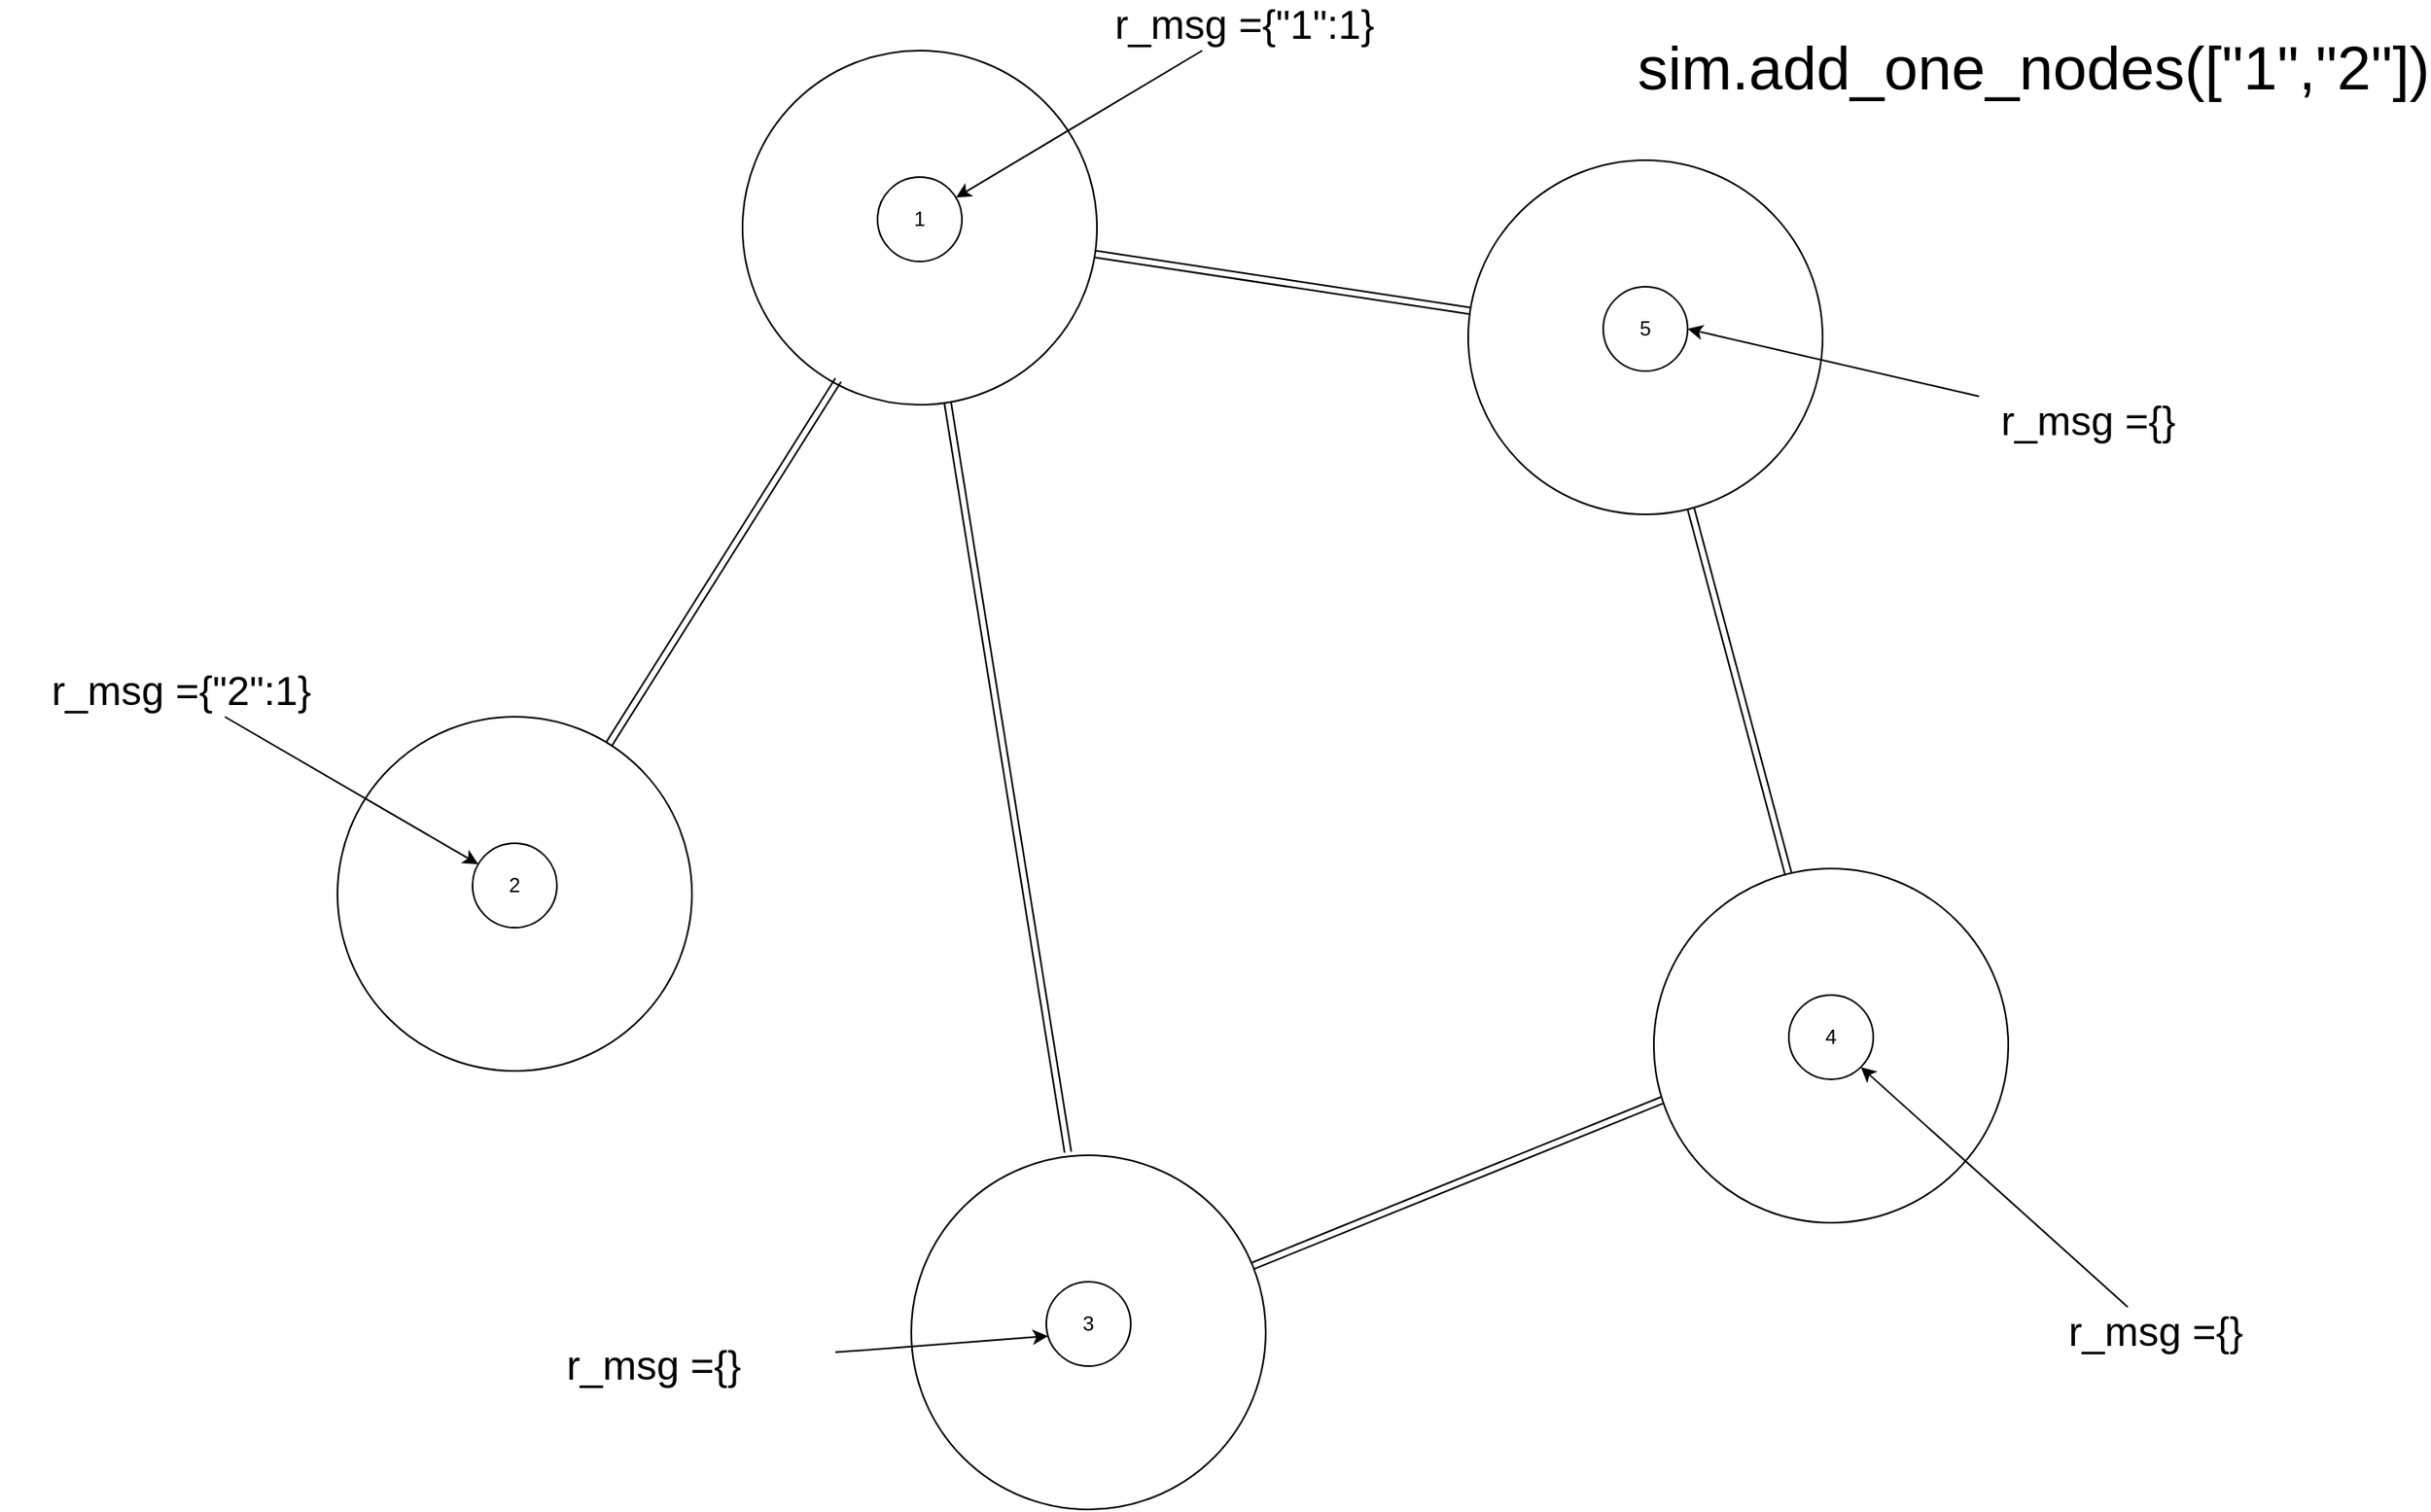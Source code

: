 <mxfile>
    <diagram name="Add One Node IDs Diagram" id="diagram1">
        <mxGraphModel dx="2563" dy="1089" grid="1" gridSize="10" guides="1" tooltips="1" connect="1" arrows="1" fold="1" page="1" pageScale="1" pageWidth="850" pageHeight="1100" math="0" shadow="0">
            <root>
                <mxCell id="0"/>
                <mxCell id="1" parent="0"/>
                <mxCell id="title" value="Gds类add_one_node_ids方法工作流程图" style="text;html=1;strokeWidth=0;fillColor=none;fontSize=18;fontFamily=Arial;align=center;" parent="1">
                    <mxGeometry x="300" y="20" width="500" height="30" as="geometry"/>
                </mxCell>
                <mxCell id="legend" value="图例" style="shape=rectangle;strokeWidth=1;fillColor=#f5f5f5;align=center;fontSize=14;fontFamily=Arial;" parent="1">
                    <mxGeometry x="10" y="60" width="120" height="120" as="geometry"/>
                </mxCell>
                <mxCell id="legend_node" value="节点" style="shape=ellipse;strokeWidth=2;fillColor=none;" parent="1">
                    <mxGeometry x="20" y="90" width="30" height="30" as="geometry"/>
                </mxCell>
                <mxCell id="legend_text1" value="节点" style="text;html=1;strokeWidth=0;fillColor=none;" parent="1">
                    <mxGeometry x="60" y="95" width="60" height="20" as="geometry"/>
                </mxCell>
                <mxCell id="legend_source" value="源节点" style="shape=ellipse;strokeWidth=2;fillColor=#ccffcc;" parent="1">
                    <mxGeometry x="20" y="120" width="30" height="30" as="geometry"/>
                </mxCell>
                <mxCell id="legend_text2" value="源节点" style="text;html=1;strokeWidth=0;fillColor=none;" parent="1">
                    <mxGeometry x="60" y="125" width="60" height="20" as="geometry"/>
                </mxCell>
                <mxCell id="legend_edge" value="边" style="shape=line;strokeWidth=1;" parent="1">
                    <mxGeometry x="20" y="150" width="30" as="geometry"/>
                </mxCell>
                <mxCell id="legend_text3" value="边" style="text;html=1;strokeWidth=0;fillColor=none;" parent="1">
                    <mxGeometry x="60" y="145" width="60" height="20" as="geometry"/>
                </mxCell>
                <mxCell id="node1" value="节点1" style="shape=ellipse;strokeWidth=2;fillColor=#ccffcc;" parent="1">
                    <mxGeometry x="300" y="200" width="60" height="60" as="geometry"/>
                </mxCell>
                <mxCell id="node2" value="节点2" style="shape=ellipse;strokeWidth=2;fillColor=none;" parent="1">
                    <mxGeometry x="400" y="150" width="60" height="60" as="geometry"/>
                </mxCell>
                <mxCell id="node3" value="节点3" style="shape=ellipse;strokeWidth=2;fillColor=none;" parent="1">
                    <mxGeometry x="400" y="250" width="60" height="60" as="geometry"/>
                </mxCell>
                <mxCell id="node4" value="节点4" style="shape=ellipse;strokeWidth=2;fillColor=none;" parent="1">
                    <mxGeometry x="500" y="150" width="60" height="60" as="geometry"/>
                </mxCell>
                <mxCell id="node5" value="节点5" style="shape=ellipse;strokeWidth=2;fillColor=none;" parent="1">
                    <mxGeometry x="500" y="250" width="60" height="60" as="geometry"/>
                </mxCell>
                <mxCell id="edge1-2" style="shape=line;strokeWidth=1;" parent="1" source="node1" target="node2">
                    <mxGeometry as="geometry"/>
                </mxCell>
                <mxCell id="edge1-3" style="shape=line;strokeWidth=1;" parent="1" source="node1" target="node3">
                    <mxGeometry as="geometry"/>
                </mxCell>
                <mxCell id="edge2-4" style="shape=line;strokeWidth=1;" parent="1" source="node2" target="node4">
                    <mxGeometry as="geometry"/>
                </mxCell>
                <mxCell id="edge3-5" style="shape=line;strokeWidth=1;" parent="1" source="node3" target="node5">
                    <mxGeometry as="geometry"/>
                </mxCell>
                <mxCell id="edge2-3" style="shape=line;strokeWidth=1;" parent="1" source="node2" target="node3">
                    <mxGeometry as="geometry"/>
                </mxCell>
                <mxCell id="edge4-5" style="shape=line;strokeWidth=1;" parent="1" source="node4" target="node5">
                    <mxGeometry as="geometry"/>
                </mxCell>
                <mxCell id="step1" value="步骤1: 初始化 node_ids = [1]" style="shape=rectangle;strokeWidth=1;fillColor=none;" parent="1">
                    <mxGeometry x="650" y="100" width="150" height="60" as="geometry"/>
                </mxCell>
                <mxCell id="step2" value="步骤2: 遍历node_ids for node_id in node_ids:" style="shape=rectangle;strokeWidth=1;fillColor=none;" parent="1">
                    <mxGeometry x="650" y="180" width="150" height="60" as="geometry"/>
                </mxCell>
                <mxCell id="step3" value="步骤3: 获取原始消息 origin_msg = json.loads(self.nodeid_msg_dict[node_id])" style="shape=rectangle;strokeWidth=1;fillColor=none;" parent="1">
                    <mxGeometry x="650" y="260" width="150" height="60" as="geometry"/>
                </mxCell>
                <mxCell id="step4" value="步骤4: 创建新消息 add_msg = {str(node_id): 1}" style="shape=rectangle;strokeWidth=1;fillColor=none;" parent="1">
                    <mxGeometry x="650" y="340" width="150" height="60" as="geometry"/>
                </mxCell>
                <mxCell id="step5" value="步骤5: 更新原始消息 origin_msg.update(add_msg)" style="shape=rectangle;strokeWidth=1;fillColor=none;" parent="1">
                    <mxGeometry x="650" y="420" width="150" height="60" as="geometry"/>
                </mxCell>
                <mxCell id="step6" value="步骤6: 合并消息 buffer = [add_msg, origin_msg] merged_dict = merge_dicts_with_sum(buffer)" style="shape=rectangle;strokeWidth=1;fillColor=none;" parent="1">
                    <mxGeometry x="650" y="500" width="150" height="80" as="geometry"/>
                </mxCell>
                <mxCell id="step7" value="步骤7: 保存结果 self.nodeid_msg_dict[node_id] = json.dumps(merged_dict) self.normalize_node_id(node_id)" style="shape=rectangle;strokeWidth=1;fillColor=none;" parent="1">
                    <mxGeometry x="650" y="590" width="150" height="80" as="geometry"/>
                </mxCell>
                <mxCell id="msg_before" value="原始消息: {}" style="shape=rectangle;strokeWidth=1;fillColor=none;" parent="1">
                    <mxGeometry x="300" y="350" width="200" height="40" as="geometry"/>
                </mxCell>
                <mxCell id="msg_add" value="添加消息: {&#39;1&#39;: 1}" style="shape=rectangle;strokeWidth=1;fillColor=none;" parent="1">
                    <mxGeometry x="300" y="410" width="200" height="40" as="geometry"/>
                </mxCell>
                <mxCell id="msg_after" value="合并后消息: {&#39;1&#39;: 1}" style="shape=rectangle;strokeWidth=1;fillColor=none;" parent="1">
                    <mxGeometry x="300" y="470" width="200" height="40" as="geometry"/>
                </mxCell>
                <mxCell id="arrow_step1-2" style="shape=arrow;strokeWidth=1;" parent="1" source="step1" target="step2">
                    <mxGeometry as="geometry"/>
                </mxCell>
                <mxCell id="arrow_step2-3" style="shape=arrow;strokeWidth=1;" parent="1" source="step2" target="step3">
                    <mxGeometry as="geometry"/>
                </mxCell>
                <mxCell id="arrow_step3-4" style="shape=arrow;strokeWidth=1;" parent="1" source="step3" target="step4">
                    <mxGeometry as="geometry"/>
                </mxCell>
                <mxCell id="arrow_step4-5" style="shape=arrow;strokeWidth=1;" parent="1" source="step4" target="step5">
                    <mxGeometry as="geometry"/>
                </mxCell>
                <mxCell id="arrow_step5-6" style="shape=arrow;strokeWidth=1;" parent="1" source="step5" target="step6">
                    <mxGeometry as="geometry"/>
                </mxCell>
                <mxCell id="arrow_step6-7" style="shape=arrow;strokeWidth=1;" parent="1" source="step6" target="step7">
                    <mxGeometry as="geometry"/>
                </mxCell>
                <mxCell id="arrow_node1-step2" style="shape=dashed;strokeWidth=1;" parent="1" source="node1" target="step2">
                    <mxGeometry as="geometry"/>
                </mxCell>
                <mxCell id="arrow_step3-msg_before" style="shape=dashed;strokeWidth=1;" parent="1" source="step3" target="msg_before">
                    <mxGeometry as="geometry"/>
                </mxCell>
                <mxCell id="arrow_step4-msg_add" style="shape=dashed;strokeWidth=1;" parent="1" source="step4" target="msg_add">
                    <mxGeometry as="geometry"/>
                </mxCell>
                <mxCell id="arrow_step6-msg_after" style="shape=dashed;strokeWidth=1;" parent="1" source="step6" target="msg_after">
                    <mxGeometry as="geometry"/>
                </mxCell>
                <mxCell id="4" value="" style="group" parent="1" vertex="1" connectable="0">
                    <mxGeometry x="340" y="35" width="410" height="210" as="geometry"/>
                </mxCell>
                <mxCell id="2" value="" style="ellipse;whiteSpace=wrap;html=1;aspect=fixed;fillColor=none;" parent="4" vertex="1">
                    <mxGeometry width="210" height="210" as="geometry"/>
                </mxCell>
                <mxCell id="3" value="1" style="ellipse;whiteSpace=wrap;html=1;aspect=fixed;strokeColor=default;fillColor=none;" parent="4" vertex="1">
                    <mxGeometry x="80" y="75" width="50" height="50" as="geometry"/>
                </mxCell>
                <mxCell id="5" value="" style="group" parent="1" vertex="1" connectable="0">
                    <mxGeometry x="100" y="430" width="210" height="210" as="geometry"/>
                </mxCell>
                <mxCell id="6" value="" style="ellipse;whiteSpace=wrap;html=1;aspect=fixed;fillColor=none;" parent="5" vertex="1">
                    <mxGeometry width="210" height="210" as="geometry"/>
                </mxCell>
                <mxCell id="7" value="2" style="ellipse;whiteSpace=wrap;html=1;aspect=fixed;strokeColor=default;fillColor=none;" parent="5" vertex="1">
                    <mxGeometry x="80" y="75" width="50" height="50" as="geometry"/>
                </mxCell>
                <mxCell id="8" value="" style="group" parent="1" vertex="1" connectable="0">
                    <mxGeometry x="440" y="690" width="210" height="210" as="geometry"/>
                </mxCell>
                <mxCell id="9" value="" style="ellipse;whiteSpace=wrap;html=1;aspect=fixed;fillColor=none;" parent="8" vertex="1">
                    <mxGeometry width="210" height="210" as="geometry"/>
                </mxCell>
                <mxCell id="10" value="3" style="ellipse;whiteSpace=wrap;html=1;aspect=fixed;strokeColor=default;fillColor=none;" parent="8" vertex="1">
                    <mxGeometry x="80" y="75" width="50" height="50" as="geometry"/>
                </mxCell>
                <mxCell id="11" value="" style="group" parent="1" vertex="1" connectable="0">
                    <mxGeometry x="880" y="520" width="210" height="210" as="geometry"/>
                </mxCell>
                <mxCell id="12" value="" style="ellipse;whiteSpace=wrap;html=1;aspect=fixed;fillColor=none;" parent="11" vertex="1">
                    <mxGeometry width="210" height="210" as="geometry"/>
                </mxCell>
                <mxCell id="13" value="4" style="ellipse;whiteSpace=wrap;html=1;aspect=fixed;strokeColor=default;fillColor=none;" parent="11" vertex="1">
                    <mxGeometry x="80" y="75" width="50" height="50" as="geometry"/>
                </mxCell>
                <mxCell id="14" value="" style="group" parent="1" vertex="1" connectable="0">
                    <mxGeometry x="770" y="100" width="210" height="210" as="geometry"/>
                </mxCell>
                <mxCell id="15" value="" style="ellipse;whiteSpace=wrap;html=1;aspect=fixed;fillColor=none;" parent="14" vertex="1">
                    <mxGeometry width="210" height="210" as="geometry"/>
                </mxCell>
                <mxCell id="16" value="5" style="ellipse;whiteSpace=wrap;html=1;aspect=fixed;strokeColor=default;fillColor=none;" parent="14" vertex="1">
                    <mxGeometry x="80" y="75" width="50" height="50" as="geometry"/>
                </mxCell>
                <mxCell id="17" style="html=1;entryX=0.27;entryY=0.93;entryDx=0;entryDy=0;entryPerimeter=0;shape=link;" parent="1" source="6" target="2" edge="1">
                    <mxGeometry relative="1" as="geometry"/>
                </mxCell>
                <mxCell id="18" style="html=1;shape=link;" parent="1" source="2" target="15" edge="1">
                    <mxGeometry relative="1" as="geometry"/>
                </mxCell>
                <mxCell id="19" style="html=1;entryX=0.38;entryY=0.017;entryDx=0;entryDy=0;entryPerimeter=0;shape=link;" parent="1" source="15" target="12" edge="1">
                    <mxGeometry relative="1" as="geometry"/>
                </mxCell>
                <mxCell id="20" style="html=1;entryX=0.442;entryY=-0.009;entryDx=0;entryDy=0;entryPerimeter=0;shape=link;" parent="1" source="2" target="9" edge="1">
                    <mxGeometry relative="1" as="geometry"/>
                </mxCell>
                <mxCell id="21" style="html=1;entryX=0.023;entryY=0.654;entryDx=0;entryDy=0;entryPerimeter=0;shape=link;" parent="1" source="9" target="12" edge="1">
                    <mxGeometry relative="1" as="geometry"/>
                </mxCell>
                <mxCell id="22" value="&lt;font style=&quot;font-size: 36px;&quot;&gt;sim.add_one_nodes([&quot;1&quot;,&quot;2&quot;])&lt;/font&gt;" style="text;html=1;align=center;verticalAlign=middle;whiteSpace=wrap;rounded=0;" parent="1" vertex="1">
                    <mxGeometry x="1000" y="30" width="210" height="30" as="geometry"/>
                </mxCell>
                <mxCell id="25" style="edgeStyle=none;html=1;" edge="1" parent="1" source="23" target="3">
                    <mxGeometry relative="1" as="geometry"/>
                </mxCell>
                <mxCell id="23" value="&lt;font style=&quot;font-size: 24px;&quot;&gt;r_msg ={&quot;1&quot;:1}&lt;/font&gt;" style="text;html=1;align=center;verticalAlign=middle;whiteSpace=wrap;rounded=0;" vertex="1" parent="1">
                    <mxGeometry x="530" y="5" width="215" height="30" as="geometry"/>
                </mxCell>
                <mxCell id="27" style="edgeStyle=none;html=1;" edge="1" parent="1" source="26" target="7">
                    <mxGeometry relative="1" as="geometry"/>
                </mxCell>
                <mxCell id="26" value="&lt;font style=&quot;font-size: 24px;&quot;&gt;r_msg ={&quot;2&quot;:1}&lt;/font&gt;" style="text;html=1;align=center;verticalAlign=middle;whiteSpace=wrap;rounded=0;" vertex="1" parent="1">
                    <mxGeometry x="-100" y="400" width="215" height="30" as="geometry"/>
                </mxCell>
                <mxCell id="28" value="&lt;font style=&quot;font-size: 24px;&quot;&gt;r_msg ={}&lt;/font&gt;" style="text;html=1;align=center;verticalAlign=middle;whiteSpace=wrap;rounded=0;" vertex="1" parent="1">
                    <mxGeometry x="180" y="800" width="215" height="30" as="geometry"/>
                </mxCell>
                <mxCell id="29" style="edgeStyle=none;html=1;entryX=0.02;entryY=0.644;entryDx=0;entryDy=0;entryPerimeter=0;" edge="1" parent="1" source="28" target="10">
                    <mxGeometry relative="1" as="geometry"/>
                </mxCell>
                <mxCell id="31" style="edgeStyle=none;html=1;entryX=1;entryY=1;entryDx=0;entryDy=0;" edge="1" parent="1" source="30" target="13">
                    <mxGeometry relative="1" as="geometry"/>
                </mxCell>
                <mxCell id="30" value="&lt;font style=&quot;font-size: 24px;&quot;&gt;r_msg ={}&lt;/font&gt;" style="text;html=1;align=center;verticalAlign=middle;whiteSpace=wrap;rounded=0;" vertex="1" parent="1">
                    <mxGeometry x="1070" y="780" width="215" height="30" as="geometry"/>
                </mxCell>
                <mxCell id="33" style="edgeStyle=none;html=1;entryX=1;entryY=0.5;entryDx=0;entryDy=0;" edge="1" parent="1" source="32" target="16">
                    <mxGeometry relative="1" as="geometry"/>
                </mxCell>
                <mxCell id="32" value="&lt;font style=&quot;font-size: 24px;&quot;&gt;r_msg ={}&lt;/font&gt;" style="text;html=1;align=center;verticalAlign=middle;whiteSpace=wrap;rounded=0;" vertex="1" parent="1">
                    <mxGeometry x="1030" y="240" width="215" height="30" as="geometry"/>
                </mxCell>
            </root>
        </mxGraphModel>
    </diagram>
</mxfile>